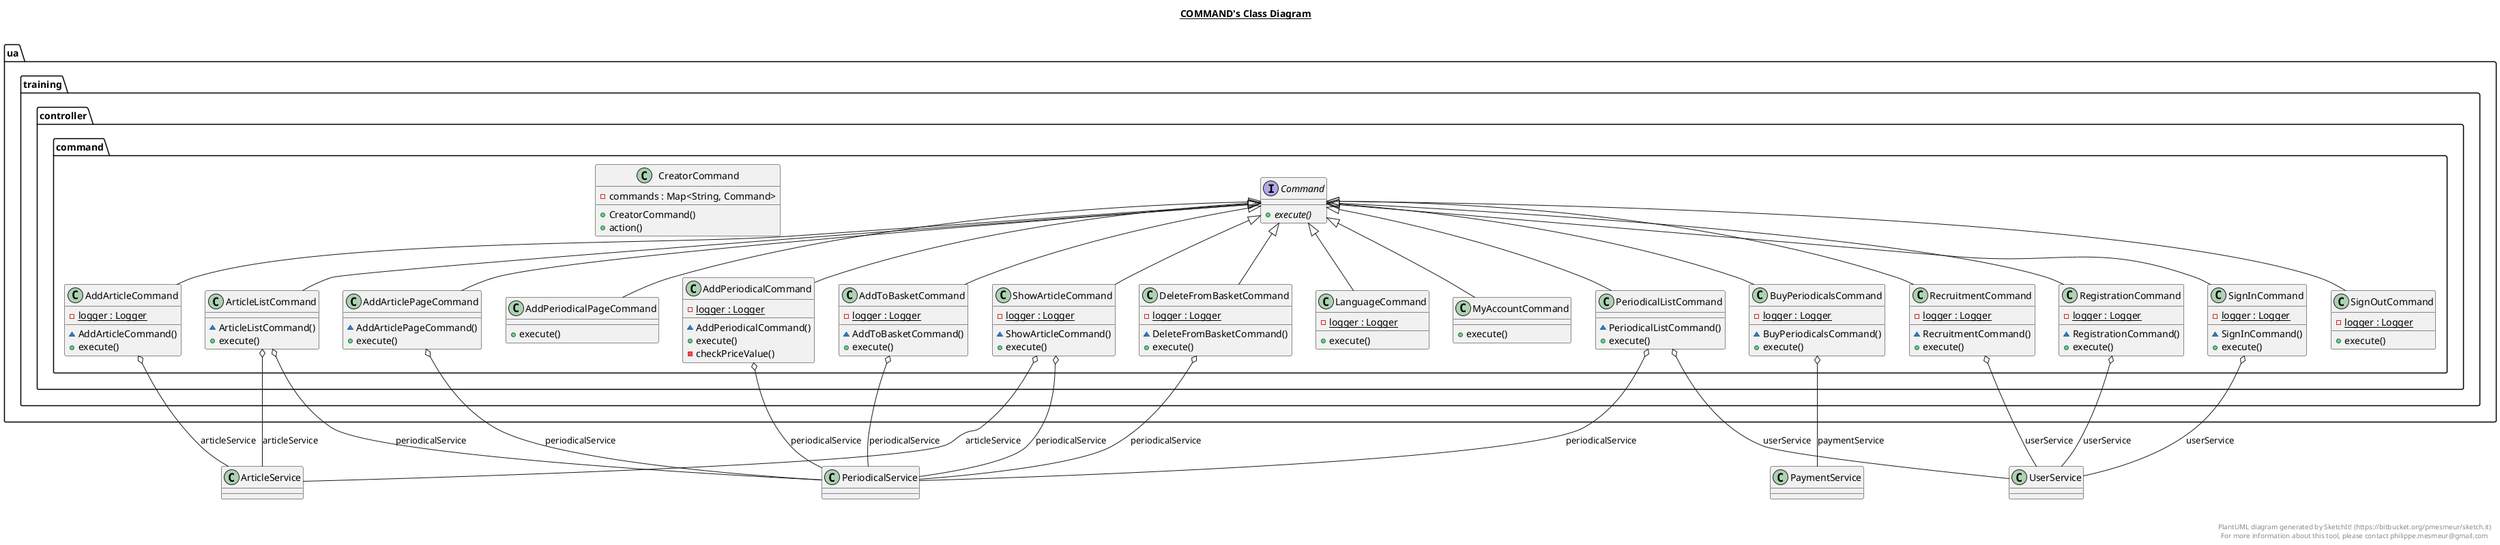 @startuml

title __COMMAND's Class Diagram__\n

  package ua.training.controller {
    package ua.training.controller.command {
      class AddArticleCommand {
          {static} - logger : Logger
          ~ AddArticleCommand()
          + execute()
      }
    }
  }
  

  package ua.training.controller {
    package ua.training.controller.command {
      class AddArticlePageCommand {
          ~ AddArticlePageCommand()
          + execute()
      }
    }
  }
  

  package ua.training.controller {
    package ua.training.controller.command {
      class AddPeriodicalCommand {
          {static} - logger : Logger
          ~ AddPeriodicalCommand()
          + execute()
          - checkPriceValue()
      }
    }
  }
  

  package ua.training.controller {
    package ua.training.controller.command {
      class AddPeriodicalPageCommand {
          + execute()
      }
    }
  }
  

  package ua.training.controller {
    package ua.training.controller.command {
      class AddToBasketCommand {
          {static} - logger : Logger
          ~ AddToBasketCommand()
          + execute()
      }
    }
  }
  

  package ua.training.controller {
    package ua.training.controller.command {
      class ArticleListCommand {
          ~ ArticleListCommand()
          + execute()
      }
    }
  }
  

  package ua.training.controller {
    package ua.training.controller.command {
      class BuyPeriodicalsCommand {
          {static} - logger : Logger
          ~ BuyPeriodicalsCommand()
          + execute()
      }
    }
  }
  

  package ua.training.controller {
    package ua.training.controller.command {
      interface Command {
          {abstract} + execute()
      }
    }
  }
  

  package ua.training.controller {
    package ua.training.controller.command {
      class CreatorCommand {
          - commands : Map<String, Command>
          + CreatorCommand()
          + action()
      }
    }
  }
  

  package ua.training.controller {
    package ua.training.controller.command {
      class DeleteFromBasketCommand {
          {static} - logger : Logger
          ~ DeleteFromBasketCommand()
          + execute()
      }
    }
  }
  

  package ua.training.controller {
    package ua.training.controller.command {
      class LanguageCommand {
          {static} - logger : Logger
          + execute()
      }
    }
  }
  

  package ua.training.controller {
    package ua.training.controller.command {
      class MyAccountCommand {
          + execute()
      }
    }
  }
  

  package ua.training.controller {
    package ua.training.controller.command {
      class PeriodicalListCommand {
          ~ PeriodicalListCommand()
          + execute()
      }
    }
  }
  

  package ua.training.controller {
    package ua.training.controller.command {
      class RecruitmentCommand {
          {static} - logger : Logger
          ~ RecruitmentCommand()
          + execute()
      }
    }
  }
  

  package ua.training.controller {
    package ua.training.controller.command {
      class RegistrationCommand {
          {static} - logger : Logger
          ~ RegistrationCommand()
          + execute()
      }
    }
  }
  

  package ua.training.controller {
    package ua.training.controller.command {
      class ShowArticleCommand {
          {static} - logger : Logger
          ~ ShowArticleCommand()
          + execute()
      }
    }
  }
  

  package ua.training.controller {
    package ua.training.controller.command {
      class SignInCommand {
          {static} - logger : Logger
          ~ SignInCommand()
          + execute()
      }
    }
  }
  

  package ua.training.controller {
    package ua.training.controller.command {
      class SignOutCommand {
          {static} - logger : Logger
          + execute()
      }
    }
  }
  

  AddArticleCommand -up-|> Command
  AddArticleCommand o-- ArticleService : articleService
  AddArticlePageCommand -up-|> Command
  AddArticlePageCommand o-- PeriodicalService : periodicalService
  AddPeriodicalCommand -up-|> Command
  AddPeriodicalCommand o-- PeriodicalService : periodicalService
  AddPeriodicalPageCommand -up-|> Command
  AddToBasketCommand -up-|> Command
  AddToBasketCommand o-- PeriodicalService : periodicalService
  ArticleListCommand -up-|> Command
  ArticleListCommand o-- ArticleService : articleService
  ArticleListCommand o-- PeriodicalService : periodicalService
  BuyPeriodicalsCommand -up-|> Command
  BuyPeriodicalsCommand o-- PaymentService : paymentService
  DeleteFromBasketCommand -up-|> Command
  DeleteFromBasketCommand o-- PeriodicalService : periodicalService
  LanguageCommand -up-|> Command
  MyAccountCommand -up-|> Command
  PeriodicalListCommand -up-|> Command
  PeriodicalListCommand o-- PeriodicalService : periodicalService
  PeriodicalListCommand o-- UserService : userService
  RecruitmentCommand -up-|> Command
  RecruitmentCommand o-- UserService : userService
  RegistrationCommand -up-|> Command
  RegistrationCommand o-- UserService : userService
  ShowArticleCommand -up-|> Command
  ShowArticleCommand o-- ArticleService : articleService
  ShowArticleCommand o-- PeriodicalService : periodicalService
  SignInCommand -up-|> Command
  SignInCommand o-- UserService : userService
  SignOutCommand -up-|> Command


right footer


PlantUML diagram generated by SketchIt! (https://bitbucket.org/pmesmeur/sketch.it)
For more information about this tool, please contact philippe.mesmeur@gmail.com
endfooter

@enduml
